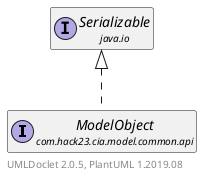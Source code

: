 @startuml
    set namespaceSeparator none
    hide empty fields
    hide empty methods

    interface "<size:14>ModelObject\n<size:10>com.hack23.cia.model.common.api" as com.hack23.cia.model.common.api.ModelObject [[ModelObject.html]]

    interface "<size:14>Serializable\n<size:10>java.io" as java.io.Serializable

    java.io.Serializable <|.. com.hack23.cia.model.common.api.ModelObject

    center footer UMLDoclet 2.0.5, PlantUML 1.2019.08
@enduml
